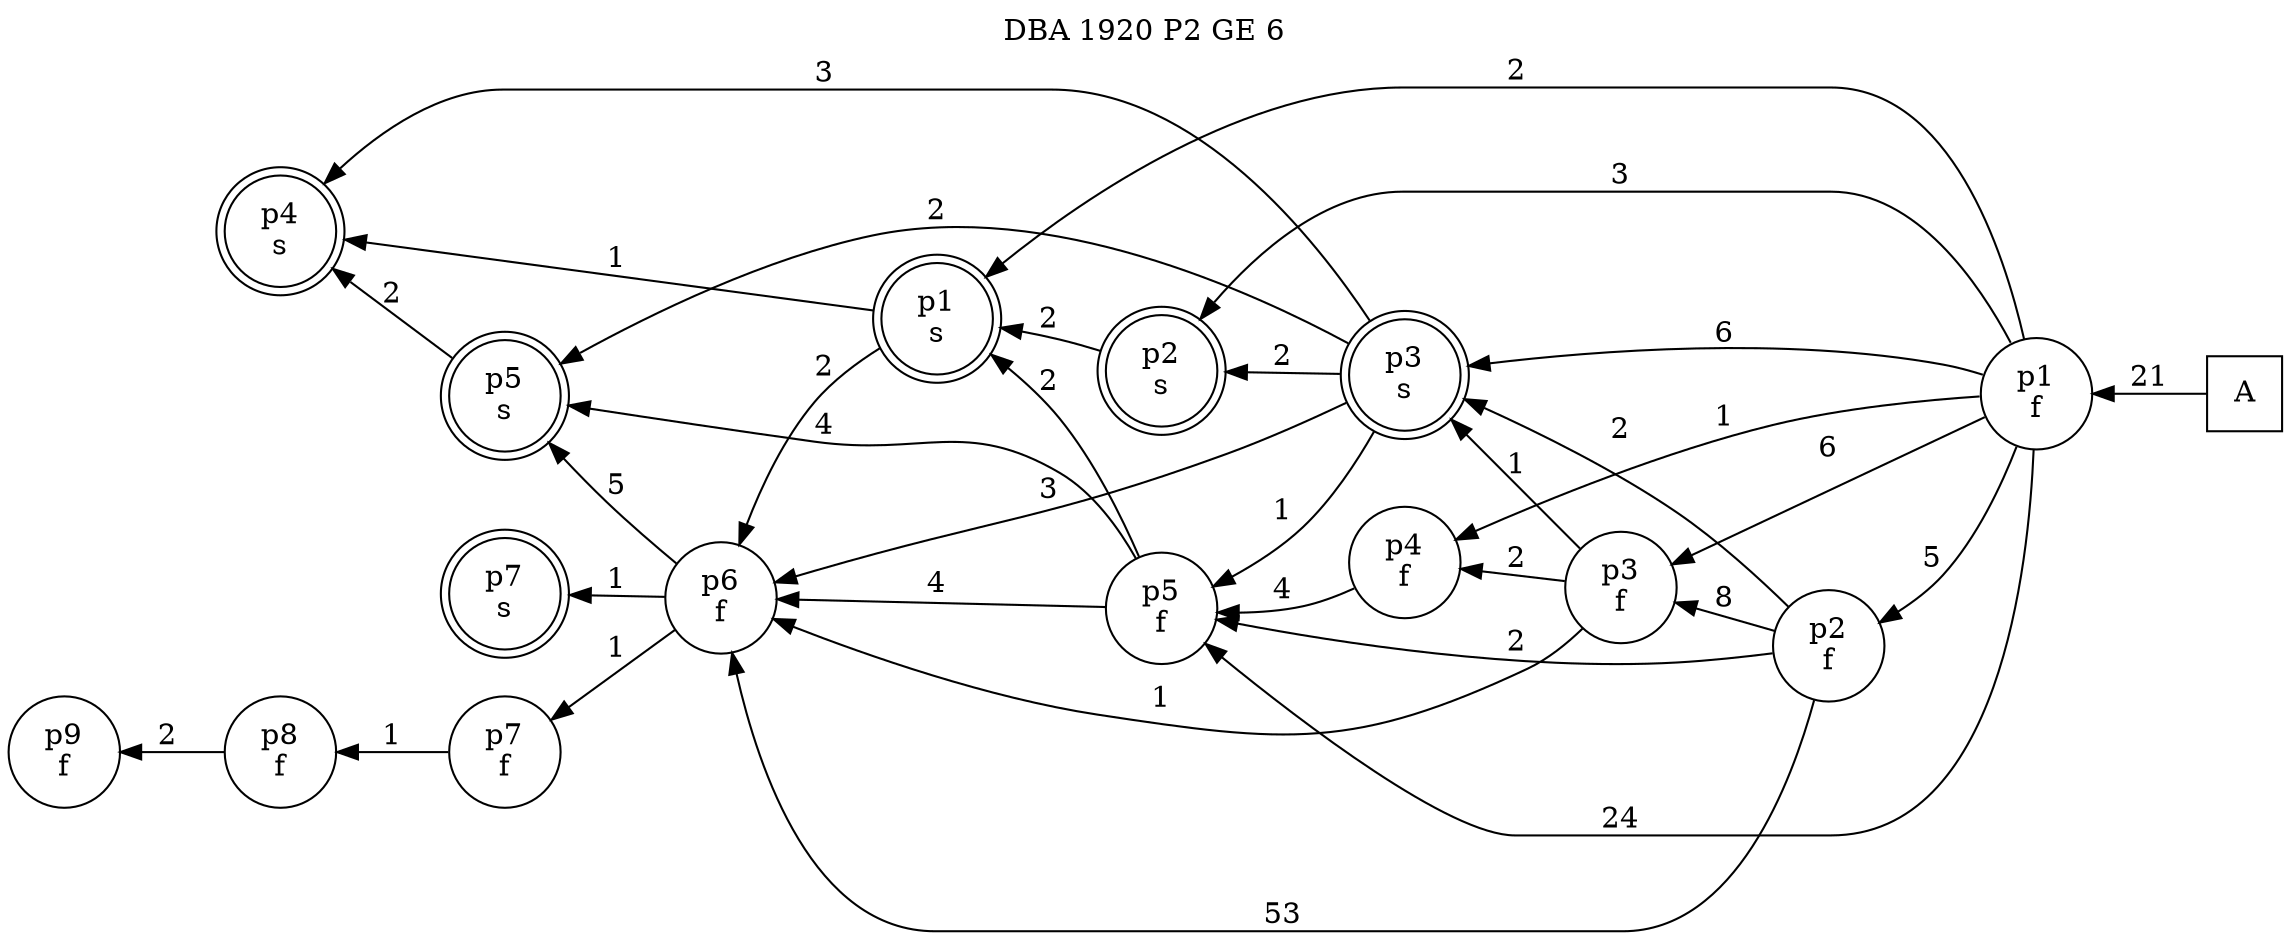 digraph DBA_1920_P2_GE_6_GOOD {
labelloc="tl"
label= " DBA 1920 P2 GE 6 "
rankdir="RL";
"A" [shape="square" label="A"]
"p1_f" [shape="circle" label="p1
f"]
"p2_f" [shape="circle" label="p2
f"]
"p3_f" [shape="circle" label="p3
f"]
"p4_f" [shape="circle" label="p4
f"]
"p5_f" [shape="circle" label="p5
f"]
"p6_f" [shape="circle" label="p6
f"]
"p7_f" [shape="circle" label="p7
f"]
"p8_f" [shape="circle" label="p8
f"]
"p9_f" [shape="circle" label="p9
f"]
"p5_s" [shape="doublecircle" label="p5
s"]
"p4_s" [shape="doublecircle" label="p4
s"]
"p3_s" [shape="doublecircle" label="p3
s"]
"p2_s" [shape="doublecircle" label="p2
s"]
"p1_s" [shape="doublecircle" label="p1
s"]
"p7_s" [shape="doublecircle" label="p7
s"]
"A" -> "p1_f" [ label=21]
"p1_f" -> "p2_f" [ label=5]
"p1_f" -> "p3_f" [ label=6]
"p1_f" -> "p4_f" [ label=1]
"p1_f" -> "p5_f" [ label=24]
"p1_f" -> "p3_s" [ label=6]
"p1_f" -> "p2_s" [ label=3]
"p1_f" -> "p1_s" [ label=2]
"p2_f" -> "p3_f" [ label=8]
"p2_f" -> "p5_f" [ label=2]
"p2_f" -> "p6_f" [ label=53]
"p2_f" -> "p3_s" [ label=2]
"p3_f" -> "p4_f" [ label=2]
"p3_f" -> "p6_f" [ label=1]
"p3_f" -> "p3_s" [ label=1]
"p4_f" -> "p5_f" [ label=4]
"p5_f" -> "p6_f" [ label=4]
"p5_f" -> "p5_s" [ label=4]
"p5_f" -> "p1_s" [ label=2]
"p6_f" -> "p7_f" [ label=1]
"p6_f" -> "p5_s" [ label=5]
"p6_f" -> "p7_s" [ label=1]
"p7_f" -> "p8_f" [ label=1]
"p8_f" -> "p9_f" [ label=2]
"p5_s" -> "p4_s" [ label=2]
"p3_s" -> "p5_f" [ label=1]
"p3_s" -> "p6_f" [ label=3]
"p3_s" -> "p5_s" [ label=2]
"p3_s" -> "p4_s" [ label=3]
"p3_s" -> "p2_s" [ label=2]
"p2_s" -> "p1_s" [ label=2]
"p1_s" -> "p6_f" [ label=2]
"p1_s" -> "p4_s" [ label=1]
}
